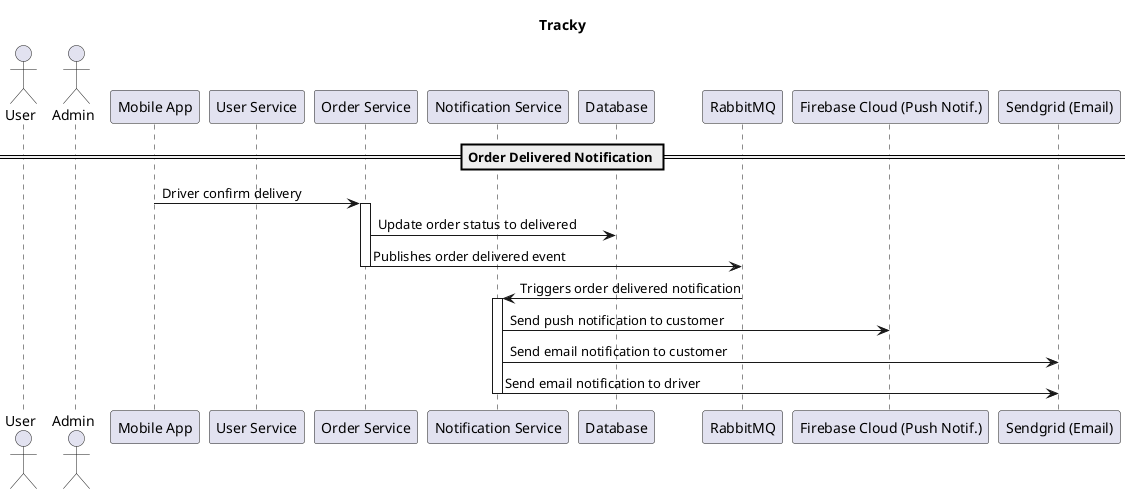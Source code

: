 @startuml TrackyCloudSequence
title Tracky

actor User as U
actor Admin as ADM

participant "Mobile App" as MA
participant "User Service" as US
participant "Order Service" as OS
participant "Notification Service" as NS

participant "Database" as DB
participant "RabbitMQ" as RMQ

participant "Firebase Cloud (Push Notif.)" as FCM
participant "Sendgrid (Email)" as SG

== Order Delivered Notification ==

MA -> OS: Driver confirm delivery

activate OS
OS -> DB: Update order status to delivered
OS -> RMQ: Publishes order delivered event
deactivate OS

RMQ -> NS: Triggers order delivered notification

activate NS
NS -> FCM: Send push notification to customer
NS -> SG: Send email notification to customer
NS -> SG: Send email notification to driver
deactivate NS

@enduml